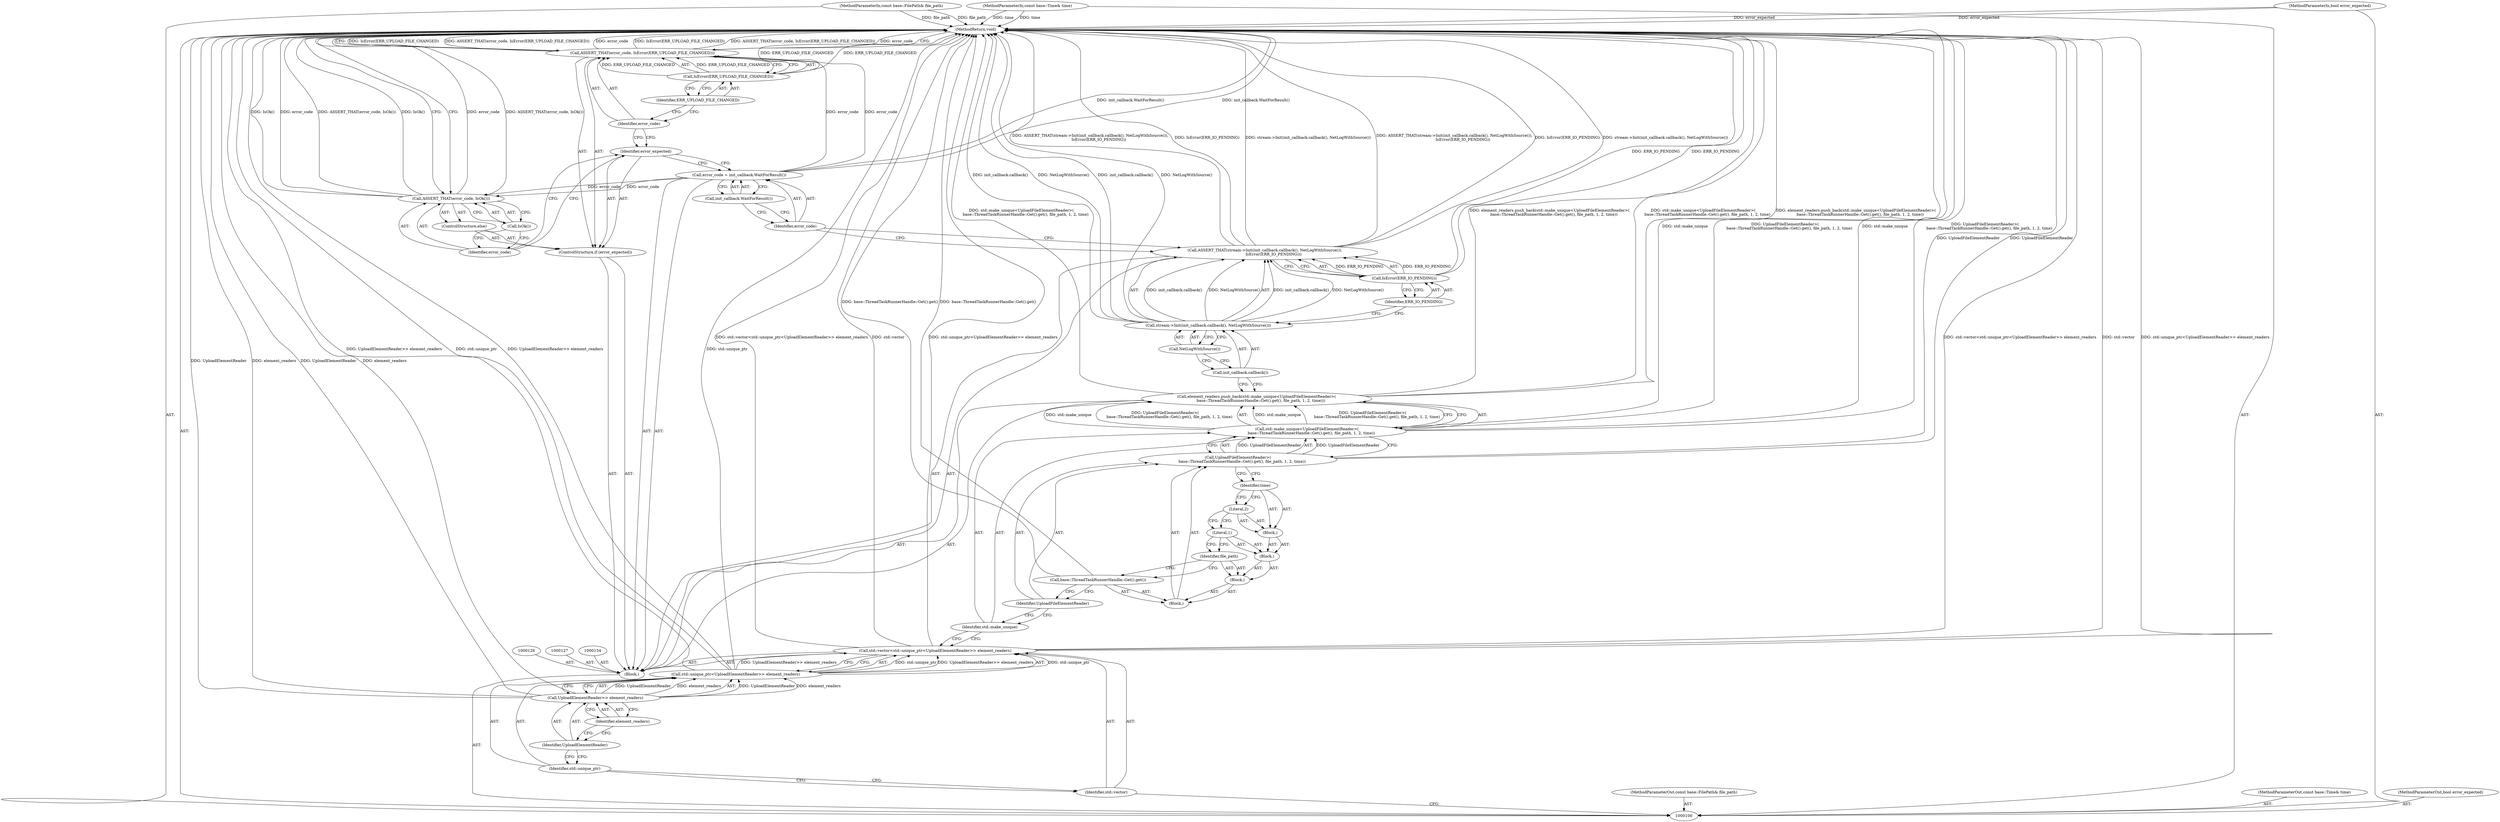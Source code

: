 digraph "0_Chrome_0579ed631fb37de5704b54ed2ee466bf29630ad0_0" {
"1000148" [label="(MethodReturn,void)"];
"1000129" [label="(Call,stream->Init(init_callback.callback(), NetLogWithSource()))"];
"1000128" [label="(Call,ASSERT_THAT(stream->Init(init_callback.callback(), NetLogWithSource()),\n              IsError(ERR_IO_PENDING)))"];
"1000130" [label="(Call,init_callback.callback())"];
"1000131" [label="(Call,NetLogWithSource())"];
"1000132" [label="(Call,IsError(ERR_IO_PENDING))"];
"1000133" [label="(Identifier,ERR_IO_PENDING)"];
"1000137" [label="(Call,init_callback.WaitForResult())"];
"1000135" [label="(Call,error_code = init_callback.WaitForResult())"];
"1000136" [label="(Identifier,error_code)"];
"1000138" [label="(ControlStructure,if (error_expected))"];
"1000139" [label="(Identifier,error_expected)"];
"1000141" [label="(Identifier,error_code)"];
"1000142" [label="(Call,IsError(ERR_UPLOAD_FILE_CHANGED))"];
"1000143" [label="(Identifier,ERR_UPLOAD_FILE_CHANGED)"];
"1000140" [label="(Call,ASSERT_THAT(error_code, IsError(ERR_UPLOAD_FILE_CHANGED)))"];
"1000144" [label="(ControlStructure,else)"];
"1000146" [label="(Identifier,error_code)"];
"1000147" [label="(Call,IsOk())"];
"1000145" [label="(Call,ASSERT_THAT(error_code, IsOk()))"];
"1000101" [label="(MethodParameterIn,const base::FilePath& file_path)"];
"1000211" [label="(MethodParameterOut,const base::FilePath& file_path)"];
"1000102" [label="(MethodParameterIn,const base::Time& time)"];
"1000212" [label="(MethodParameterOut,const base::Time& time)"];
"1000104" [label="(Block,)"];
"1000103" [label="(MethodParameterIn,bool error_expected)"];
"1000213" [label="(MethodParameterOut,bool error_expected)"];
"1000107" [label="(Call,std::unique_ptr<UploadElementReader>> element_readers)"];
"1000108" [label="(Identifier,std::unique_ptr)"];
"1000105" [label="(Call,std::vector<std::unique_ptr<UploadElementReader>> element_readers)"];
"1000106" [label="(Identifier,std::vector)"];
"1000109" [label="(Call,UploadElementReader>> element_readers)"];
"1000110" [label="(Identifier,UploadElementReader)"];
"1000111" [label="(Identifier,element_readers)"];
"1000112" [label="(Call,element_readers.push_back(std::make_unique<UploadFileElementReader>(\n       base::ThreadTaskRunnerHandle::Get().get(), file_path, 1, 2, time)))"];
"1000113" [label="(Call,std::make_unique<UploadFileElementReader>(\n       base::ThreadTaskRunnerHandle::Get().get(), file_path, 1, 2, time))"];
"1000114" [label="(Identifier,std::make_unique)"];
"1000115" [label="(Call,UploadFileElementReader>(\n       base::ThreadTaskRunnerHandle::Get().get(), file_path, 1, 2, time))"];
"1000116" [label="(Identifier,UploadFileElementReader)"];
"1000119" [label="(Block,)"];
"1000120" [label="(Identifier,file_path)"];
"1000121" [label="(Block,)"];
"1000122" [label="(Literal,1)"];
"1000123" [label="(Block,)"];
"1000124" [label="(Literal,2)"];
"1000125" [label="(Identifier,time)"];
"1000117" [label="(Block,)"];
"1000118" [label="(Call,base::ThreadTaskRunnerHandle::Get().get())"];
"1000148" -> "1000100"  [label="AST: "];
"1000148" -> "1000140"  [label="CFG: "];
"1000148" -> "1000145"  [label="CFG: "];
"1000129" -> "1000148"  [label="DDG: init_callback.callback()"];
"1000129" -> "1000148"  [label="DDG: NetLogWithSource()"];
"1000140" -> "1000148"  [label="DDG: IsError(ERR_UPLOAD_FILE_CHANGED)"];
"1000140" -> "1000148"  [label="DDG: ASSERT_THAT(error_code, IsError(ERR_UPLOAD_FILE_CHANGED))"];
"1000140" -> "1000148"  [label="DDG: error_code"];
"1000107" -> "1000148"  [label="DDG: std::unique_ptr"];
"1000107" -> "1000148"  [label="DDG: UploadElementReader>> element_readers"];
"1000105" -> "1000148"  [label="DDG: std::unique_ptr<UploadElementReader>> element_readers"];
"1000105" -> "1000148"  [label="DDG: std::vector<std::unique_ptr<UploadElementReader>> element_readers"];
"1000105" -> "1000148"  [label="DDG: std::vector"];
"1000113" -> "1000148"  [label="DDG: std::make_unique"];
"1000113" -> "1000148"  [label="DDG: UploadFileElementReader>(\n       base::ThreadTaskRunnerHandle::Get().get(), file_path, 1, 2, time)"];
"1000118" -> "1000148"  [label="DDG: base::ThreadTaskRunnerHandle::Get().get()"];
"1000128" -> "1000148"  [label="DDG: ASSERT_THAT(stream->Init(init_callback.callback(), NetLogWithSource()),\n              IsError(ERR_IO_PENDING))"];
"1000128" -> "1000148"  [label="DDG: IsError(ERR_IO_PENDING)"];
"1000128" -> "1000148"  [label="DDG: stream->Init(init_callback.callback(), NetLogWithSource())"];
"1000145" -> "1000148"  [label="DDG: error_code"];
"1000145" -> "1000148"  [label="DDG: ASSERT_THAT(error_code, IsOk())"];
"1000145" -> "1000148"  [label="DDG: IsOk()"];
"1000103" -> "1000148"  [label="DDG: error_expected"];
"1000132" -> "1000148"  [label="DDG: ERR_IO_PENDING"];
"1000102" -> "1000148"  [label="DDG: time"];
"1000112" -> "1000148"  [label="DDG: element_readers.push_back(std::make_unique<UploadFileElementReader>(\n       base::ThreadTaskRunnerHandle::Get().get(), file_path, 1, 2, time))"];
"1000112" -> "1000148"  [label="DDG: std::make_unique<UploadFileElementReader>(\n       base::ThreadTaskRunnerHandle::Get().get(), file_path, 1, 2, time)"];
"1000101" -> "1000148"  [label="DDG: file_path"];
"1000109" -> "1000148"  [label="DDG: UploadElementReader"];
"1000109" -> "1000148"  [label="DDG: element_readers"];
"1000142" -> "1000148"  [label="DDG: ERR_UPLOAD_FILE_CHANGED"];
"1000115" -> "1000148"  [label="DDG: UploadFileElementReader"];
"1000135" -> "1000148"  [label="DDG: init_callback.WaitForResult()"];
"1000129" -> "1000128"  [label="AST: "];
"1000129" -> "1000131"  [label="CFG: "];
"1000130" -> "1000129"  [label="AST: "];
"1000131" -> "1000129"  [label="AST: "];
"1000133" -> "1000129"  [label="CFG: "];
"1000129" -> "1000148"  [label="DDG: init_callback.callback()"];
"1000129" -> "1000148"  [label="DDG: NetLogWithSource()"];
"1000129" -> "1000128"  [label="DDG: init_callback.callback()"];
"1000129" -> "1000128"  [label="DDG: NetLogWithSource()"];
"1000128" -> "1000104"  [label="AST: "];
"1000128" -> "1000132"  [label="CFG: "];
"1000129" -> "1000128"  [label="AST: "];
"1000132" -> "1000128"  [label="AST: "];
"1000136" -> "1000128"  [label="CFG: "];
"1000128" -> "1000148"  [label="DDG: ASSERT_THAT(stream->Init(init_callback.callback(), NetLogWithSource()),\n              IsError(ERR_IO_PENDING))"];
"1000128" -> "1000148"  [label="DDG: IsError(ERR_IO_PENDING)"];
"1000128" -> "1000148"  [label="DDG: stream->Init(init_callback.callback(), NetLogWithSource())"];
"1000129" -> "1000128"  [label="DDG: init_callback.callback()"];
"1000129" -> "1000128"  [label="DDG: NetLogWithSource()"];
"1000132" -> "1000128"  [label="DDG: ERR_IO_PENDING"];
"1000130" -> "1000129"  [label="AST: "];
"1000130" -> "1000112"  [label="CFG: "];
"1000131" -> "1000130"  [label="CFG: "];
"1000131" -> "1000129"  [label="AST: "];
"1000131" -> "1000130"  [label="CFG: "];
"1000129" -> "1000131"  [label="CFG: "];
"1000132" -> "1000128"  [label="AST: "];
"1000132" -> "1000133"  [label="CFG: "];
"1000133" -> "1000132"  [label="AST: "];
"1000128" -> "1000132"  [label="CFG: "];
"1000132" -> "1000148"  [label="DDG: ERR_IO_PENDING"];
"1000132" -> "1000128"  [label="DDG: ERR_IO_PENDING"];
"1000133" -> "1000132"  [label="AST: "];
"1000133" -> "1000129"  [label="CFG: "];
"1000132" -> "1000133"  [label="CFG: "];
"1000137" -> "1000135"  [label="AST: "];
"1000137" -> "1000136"  [label="CFG: "];
"1000135" -> "1000137"  [label="CFG: "];
"1000135" -> "1000104"  [label="AST: "];
"1000135" -> "1000137"  [label="CFG: "];
"1000136" -> "1000135"  [label="AST: "];
"1000137" -> "1000135"  [label="AST: "];
"1000139" -> "1000135"  [label="CFG: "];
"1000135" -> "1000148"  [label="DDG: init_callback.WaitForResult()"];
"1000135" -> "1000140"  [label="DDG: error_code"];
"1000135" -> "1000145"  [label="DDG: error_code"];
"1000136" -> "1000135"  [label="AST: "];
"1000136" -> "1000128"  [label="CFG: "];
"1000137" -> "1000136"  [label="CFG: "];
"1000138" -> "1000104"  [label="AST: "];
"1000139" -> "1000138"  [label="AST: "];
"1000140" -> "1000138"  [label="AST: "];
"1000144" -> "1000138"  [label="AST: "];
"1000139" -> "1000138"  [label="AST: "];
"1000139" -> "1000135"  [label="CFG: "];
"1000141" -> "1000139"  [label="CFG: "];
"1000146" -> "1000139"  [label="CFG: "];
"1000141" -> "1000140"  [label="AST: "];
"1000141" -> "1000139"  [label="CFG: "];
"1000143" -> "1000141"  [label="CFG: "];
"1000142" -> "1000140"  [label="AST: "];
"1000142" -> "1000143"  [label="CFG: "];
"1000143" -> "1000142"  [label="AST: "];
"1000140" -> "1000142"  [label="CFG: "];
"1000142" -> "1000148"  [label="DDG: ERR_UPLOAD_FILE_CHANGED"];
"1000142" -> "1000140"  [label="DDG: ERR_UPLOAD_FILE_CHANGED"];
"1000143" -> "1000142"  [label="AST: "];
"1000143" -> "1000141"  [label="CFG: "];
"1000142" -> "1000143"  [label="CFG: "];
"1000140" -> "1000138"  [label="AST: "];
"1000140" -> "1000142"  [label="CFG: "];
"1000141" -> "1000140"  [label="AST: "];
"1000142" -> "1000140"  [label="AST: "];
"1000148" -> "1000140"  [label="CFG: "];
"1000140" -> "1000148"  [label="DDG: IsError(ERR_UPLOAD_FILE_CHANGED)"];
"1000140" -> "1000148"  [label="DDG: ASSERT_THAT(error_code, IsError(ERR_UPLOAD_FILE_CHANGED))"];
"1000140" -> "1000148"  [label="DDG: error_code"];
"1000135" -> "1000140"  [label="DDG: error_code"];
"1000142" -> "1000140"  [label="DDG: ERR_UPLOAD_FILE_CHANGED"];
"1000144" -> "1000138"  [label="AST: "];
"1000145" -> "1000144"  [label="AST: "];
"1000146" -> "1000145"  [label="AST: "];
"1000146" -> "1000139"  [label="CFG: "];
"1000147" -> "1000146"  [label="CFG: "];
"1000147" -> "1000145"  [label="AST: "];
"1000147" -> "1000146"  [label="CFG: "];
"1000145" -> "1000147"  [label="CFG: "];
"1000145" -> "1000144"  [label="AST: "];
"1000145" -> "1000147"  [label="CFG: "];
"1000146" -> "1000145"  [label="AST: "];
"1000147" -> "1000145"  [label="AST: "];
"1000148" -> "1000145"  [label="CFG: "];
"1000145" -> "1000148"  [label="DDG: error_code"];
"1000145" -> "1000148"  [label="DDG: ASSERT_THAT(error_code, IsOk())"];
"1000145" -> "1000148"  [label="DDG: IsOk()"];
"1000135" -> "1000145"  [label="DDG: error_code"];
"1000101" -> "1000100"  [label="AST: "];
"1000101" -> "1000148"  [label="DDG: file_path"];
"1000211" -> "1000100"  [label="AST: "];
"1000102" -> "1000100"  [label="AST: "];
"1000102" -> "1000148"  [label="DDG: time"];
"1000212" -> "1000100"  [label="AST: "];
"1000104" -> "1000100"  [label="AST: "];
"1000105" -> "1000104"  [label="AST: "];
"1000112" -> "1000104"  [label="AST: "];
"1000126" -> "1000104"  [label="AST: "];
"1000127" -> "1000104"  [label="AST: "];
"1000128" -> "1000104"  [label="AST: "];
"1000134" -> "1000104"  [label="AST: "];
"1000135" -> "1000104"  [label="AST: "];
"1000138" -> "1000104"  [label="AST: "];
"1000103" -> "1000100"  [label="AST: "];
"1000103" -> "1000148"  [label="DDG: error_expected"];
"1000213" -> "1000100"  [label="AST: "];
"1000107" -> "1000105"  [label="AST: "];
"1000107" -> "1000109"  [label="CFG: "];
"1000108" -> "1000107"  [label="AST: "];
"1000109" -> "1000107"  [label="AST: "];
"1000105" -> "1000107"  [label="CFG: "];
"1000107" -> "1000148"  [label="DDG: std::unique_ptr"];
"1000107" -> "1000148"  [label="DDG: UploadElementReader>> element_readers"];
"1000107" -> "1000105"  [label="DDG: std::unique_ptr"];
"1000107" -> "1000105"  [label="DDG: UploadElementReader>> element_readers"];
"1000109" -> "1000107"  [label="DDG: UploadElementReader"];
"1000109" -> "1000107"  [label="DDG: element_readers"];
"1000108" -> "1000107"  [label="AST: "];
"1000108" -> "1000106"  [label="CFG: "];
"1000110" -> "1000108"  [label="CFG: "];
"1000105" -> "1000104"  [label="AST: "];
"1000105" -> "1000107"  [label="CFG: "];
"1000106" -> "1000105"  [label="AST: "];
"1000107" -> "1000105"  [label="AST: "];
"1000114" -> "1000105"  [label="CFG: "];
"1000105" -> "1000148"  [label="DDG: std::unique_ptr<UploadElementReader>> element_readers"];
"1000105" -> "1000148"  [label="DDG: std::vector<std::unique_ptr<UploadElementReader>> element_readers"];
"1000105" -> "1000148"  [label="DDG: std::vector"];
"1000107" -> "1000105"  [label="DDG: std::unique_ptr"];
"1000107" -> "1000105"  [label="DDG: UploadElementReader>> element_readers"];
"1000106" -> "1000105"  [label="AST: "];
"1000106" -> "1000100"  [label="CFG: "];
"1000108" -> "1000106"  [label="CFG: "];
"1000109" -> "1000107"  [label="AST: "];
"1000109" -> "1000111"  [label="CFG: "];
"1000110" -> "1000109"  [label="AST: "];
"1000111" -> "1000109"  [label="AST: "];
"1000107" -> "1000109"  [label="CFG: "];
"1000109" -> "1000148"  [label="DDG: UploadElementReader"];
"1000109" -> "1000148"  [label="DDG: element_readers"];
"1000109" -> "1000107"  [label="DDG: UploadElementReader"];
"1000109" -> "1000107"  [label="DDG: element_readers"];
"1000110" -> "1000109"  [label="AST: "];
"1000110" -> "1000108"  [label="CFG: "];
"1000111" -> "1000110"  [label="CFG: "];
"1000111" -> "1000109"  [label="AST: "];
"1000111" -> "1000110"  [label="CFG: "];
"1000109" -> "1000111"  [label="CFG: "];
"1000112" -> "1000104"  [label="AST: "];
"1000112" -> "1000113"  [label="CFG: "];
"1000113" -> "1000112"  [label="AST: "];
"1000130" -> "1000112"  [label="CFG: "];
"1000112" -> "1000148"  [label="DDG: element_readers.push_back(std::make_unique<UploadFileElementReader>(\n       base::ThreadTaskRunnerHandle::Get().get(), file_path, 1, 2, time))"];
"1000112" -> "1000148"  [label="DDG: std::make_unique<UploadFileElementReader>(\n       base::ThreadTaskRunnerHandle::Get().get(), file_path, 1, 2, time)"];
"1000113" -> "1000112"  [label="DDG: std::make_unique"];
"1000113" -> "1000112"  [label="DDG: UploadFileElementReader>(\n       base::ThreadTaskRunnerHandle::Get().get(), file_path, 1, 2, time)"];
"1000113" -> "1000112"  [label="AST: "];
"1000113" -> "1000115"  [label="CFG: "];
"1000114" -> "1000113"  [label="AST: "];
"1000115" -> "1000113"  [label="AST: "];
"1000112" -> "1000113"  [label="CFG: "];
"1000113" -> "1000148"  [label="DDG: std::make_unique"];
"1000113" -> "1000148"  [label="DDG: UploadFileElementReader>(\n       base::ThreadTaskRunnerHandle::Get().get(), file_path, 1, 2, time)"];
"1000113" -> "1000112"  [label="DDG: std::make_unique"];
"1000113" -> "1000112"  [label="DDG: UploadFileElementReader>(\n       base::ThreadTaskRunnerHandle::Get().get(), file_path, 1, 2, time)"];
"1000115" -> "1000113"  [label="DDG: UploadFileElementReader"];
"1000114" -> "1000113"  [label="AST: "];
"1000114" -> "1000105"  [label="CFG: "];
"1000116" -> "1000114"  [label="CFG: "];
"1000115" -> "1000113"  [label="AST: "];
"1000115" -> "1000125"  [label="CFG: "];
"1000116" -> "1000115"  [label="AST: "];
"1000117" -> "1000115"  [label="AST: "];
"1000113" -> "1000115"  [label="CFG: "];
"1000115" -> "1000148"  [label="DDG: UploadFileElementReader"];
"1000115" -> "1000113"  [label="DDG: UploadFileElementReader"];
"1000116" -> "1000115"  [label="AST: "];
"1000116" -> "1000114"  [label="CFG: "];
"1000118" -> "1000116"  [label="CFG: "];
"1000119" -> "1000117"  [label="AST: "];
"1000120" -> "1000119"  [label="AST: "];
"1000121" -> "1000119"  [label="AST: "];
"1000120" -> "1000119"  [label="AST: "];
"1000120" -> "1000118"  [label="CFG: "];
"1000122" -> "1000120"  [label="CFG: "];
"1000121" -> "1000119"  [label="AST: "];
"1000122" -> "1000121"  [label="AST: "];
"1000123" -> "1000121"  [label="AST: "];
"1000122" -> "1000121"  [label="AST: "];
"1000122" -> "1000120"  [label="CFG: "];
"1000124" -> "1000122"  [label="CFG: "];
"1000123" -> "1000121"  [label="AST: "];
"1000124" -> "1000123"  [label="AST: "];
"1000125" -> "1000123"  [label="AST: "];
"1000124" -> "1000123"  [label="AST: "];
"1000124" -> "1000122"  [label="CFG: "];
"1000125" -> "1000124"  [label="CFG: "];
"1000125" -> "1000123"  [label="AST: "];
"1000125" -> "1000124"  [label="CFG: "];
"1000115" -> "1000125"  [label="CFG: "];
"1000117" -> "1000115"  [label="AST: "];
"1000118" -> "1000117"  [label="AST: "];
"1000119" -> "1000117"  [label="AST: "];
"1000118" -> "1000117"  [label="AST: "];
"1000118" -> "1000116"  [label="CFG: "];
"1000120" -> "1000118"  [label="CFG: "];
"1000118" -> "1000148"  [label="DDG: base::ThreadTaskRunnerHandle::Get().get()"];
}
